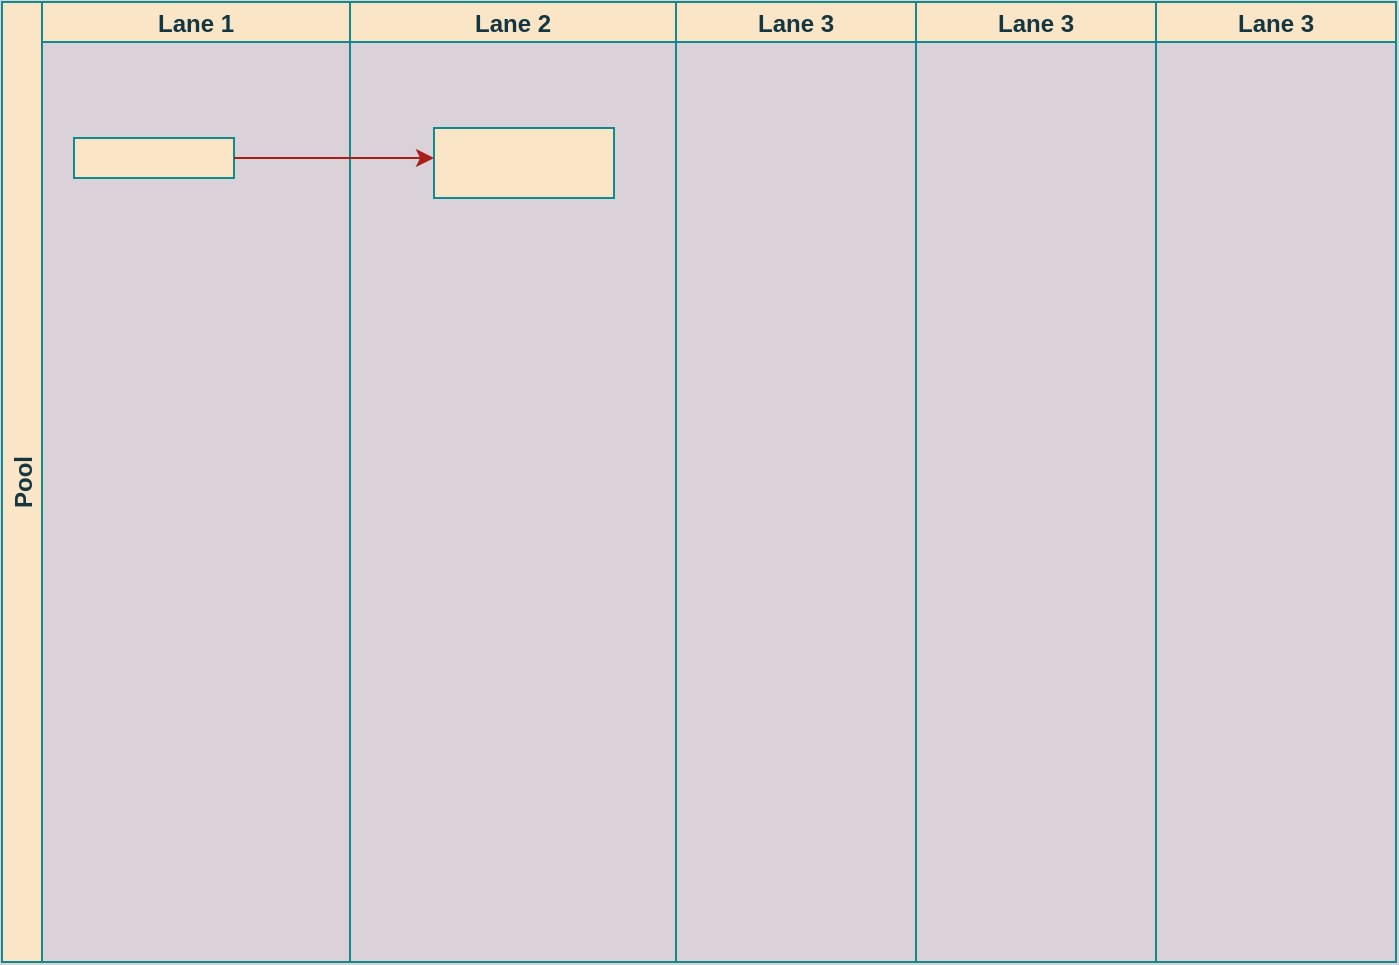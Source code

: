 <mxfile version="19.0.3" type="device"><diagram id="c-S8TVrNeIwLjMU5rjs-" name="Страница 1"><mxGraphModel dx="1730" dy="1082" grid="0" gridSize="10" guides="1" tooltips="1" connect="1" arrows="1" fold="1" page="1" pageScale="1" pageWidth="1600" pageHeight="900" background="#DAD2D8" math="0" shadow="0"><root><mxCell id="0"/><mxCell id="1" parent="0"/><mxCell id="T75VjK3EOfWybv_RhYn7-1" value="Pool" style="swimlane;childLayout=stackLayout;resizeParent=1;resizeParentMax=0;startSize=20;horizontal=0;horizontalStack=1;rounded=0;sketch=0;fontColor=#143642;strokeColor=#0F8B8D;fillColor=#FAE5C7;" vertex="1" parent="1"><mxGeometry x="236" y="191" width="697" height="480" as="geometry"/></mxCell><mxCell id="T75VjK3EOfWybv_RhYn7-2" value="Lane 1" style="swimlane;startSize=20;rounded=0;sketch=0;fontColor=#143642;strokeColor=#0F8B8D;fillColor=#FAE5C7;" vertex="1" parent="T75VjK3EOfWybv_RhYn7-1"><mxGeometry x="20" width="154" height="480" as="geometry"/></mxCell><mxCell id="T75VjK3EOfWybv_RhYn7-3" value="" style="rounded=0;whiteSpace=wrap;html=1;sketch=0;fontColor=#143642;strokeColor=#0F8B8D;fillColor=#FAE5C7;" vertex="1" parent="T75VjK3EOfWybv_RhYn7-2"><mxGeometry x="16" y="68" width="80" height="20" as="geometry"/></mxCell><mxCell id="T75VjK3EOfWybv_RhYn7-4" value="Lane 2" style="swimlane;startSize=20;rounded=0;sketch=0;fontColor=#143642;strokeColor=#0F8B8D;fillColor=#FAE5C7;" vertex="1" parent="T75VjK3EOfWybv_RhYn7-1"><mxGeometry x="174" width="163" height="480" as="geometry"/></mxCell><mxCell id="T75VjK3EOfWybv_RhYn7-5" value="" style="rounded=0;whiteSpace=wrap;html=1;sketch=0;fontColor=#143642;strokeColor=#0F8B8D;fillColor=#FAE5C7;" vertex="1" parent="T75VjK3EOfWybv_RhYn7-4"><mxGeometry x="42" y="63" width="90" height="35" as="geometry"/></mxCell><mxCell id="T75VjK3EOfWybv_RhYn7-6" value="Lane 3" style="swimlane;startSize=20;rounded=0;sketch=0;fontColor=#143642;strokeColor=#0F8B8D;fillColor=#FAE5C7;" vertex="1" parent="T75VjK3EOfWybv_RhYn7-1"><mxGeometry x="337" width="120" height="480" as="geometry"/></mxCell><mxCell id="T75VjK3EOfWybv_RhYn7-7" value="Lane 3" style="swimlane;startSize=20;rounded=0;sketch=0;fontColor=#143642;strokeColor=#0F8B8D;fillColor=#FAE5C7;" vertex="1" parent="T75VjK3EOfWybv_RhYn7-1"><mxGeometry x="457" width="120" height="480" as="geometry"/></mxCell><mxCell id="T75VjK3EOfWybv_RhYn7-8" value="Lane 3" style="swimlane;startSize=20;rounded=0;sketch=0;fontColor=#143642;strokeColor=#0F8B8D;fillColor=#FAE5C7;" vertex="1" parent="T75VjK3EOfWybv_RhYn7-1"><mxGeometry x="577" width="120" height="480" as="geometry"/></mxCell><mxCell id="T75VjK3EOfWybv_RhYn7-9" style="edgeStyle=elbowEdgeStyle;rounded=1;sketch=0;orthogonalLoop=1;jettySize=auto;elbow=vertical;html=1;exitX=1;exitY=0.5;exitDx=0;exitDy=0;fontColor=#143642;strokeColor=#A8201A;fillColor=#FAE5C7;" edge="1" parent="T75VjK3EOfWybv_RhYn7-1" source="T75VjK3EOfWybv_RhYn7-3" target="T75VjK3EOfWybv_RhYn7-5"><mxGeometry relative="1" as="geometry"/></mxCell></root></mxGraphModel></diagram></mxfile>